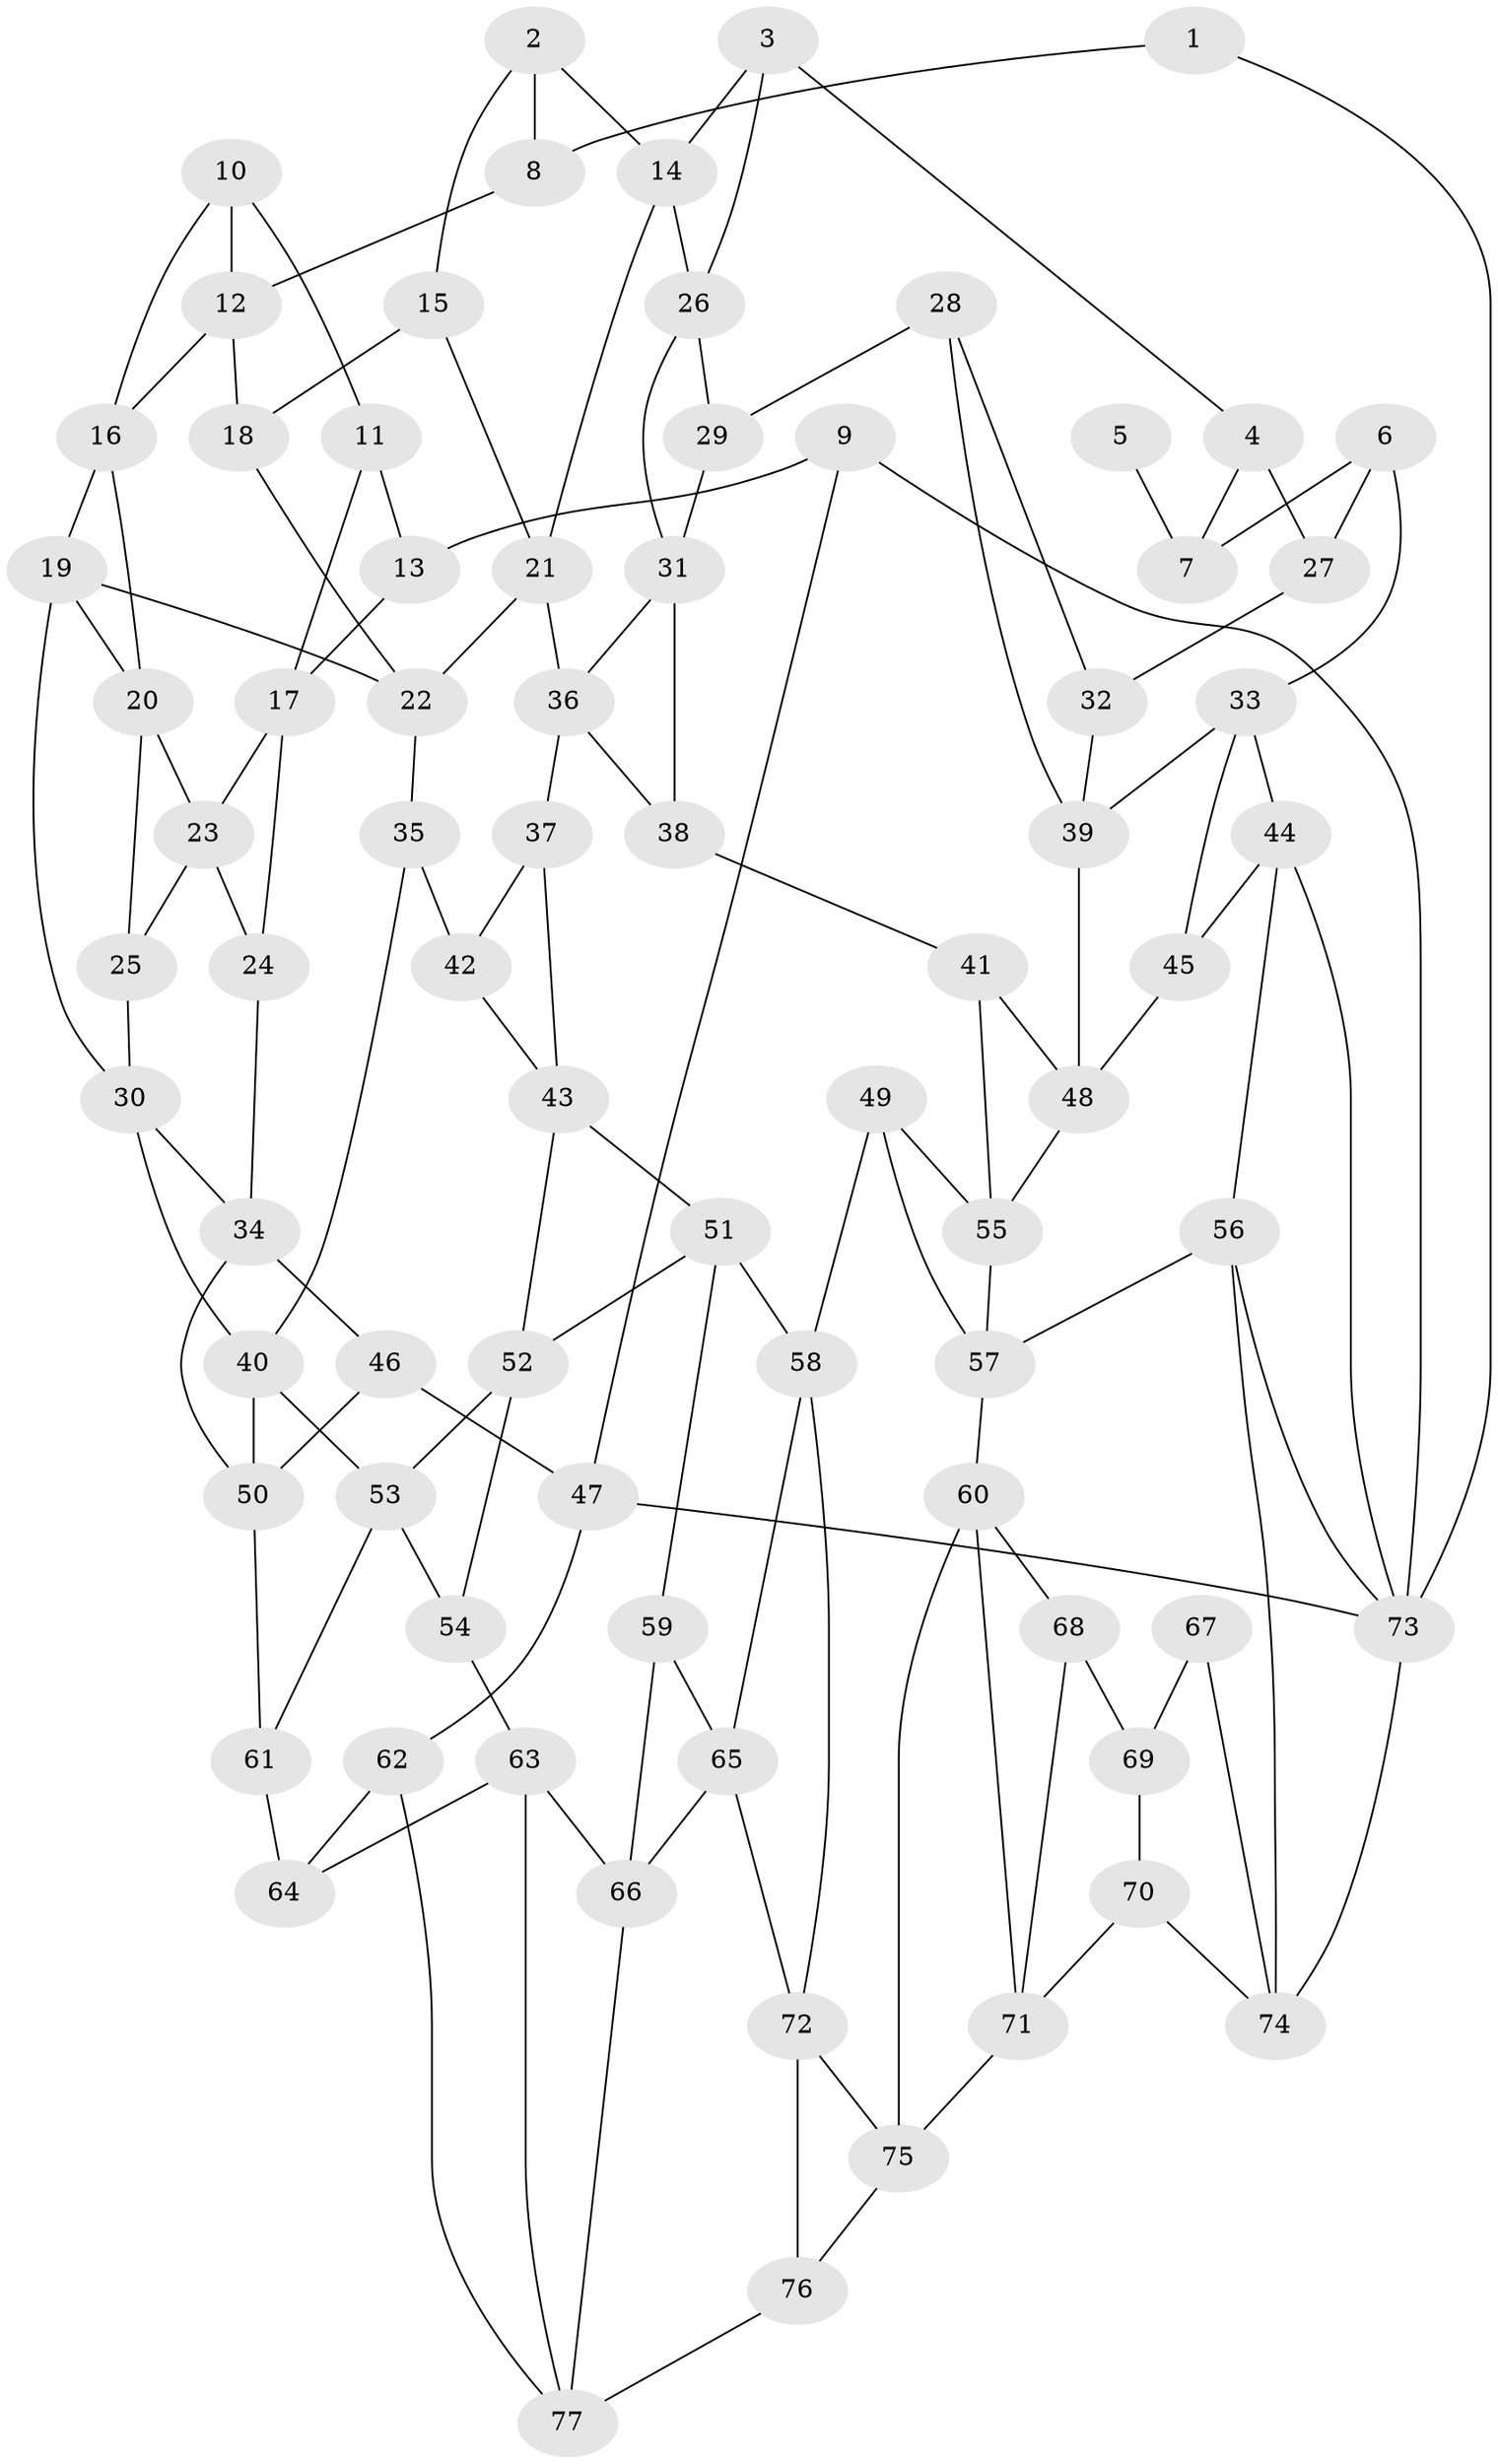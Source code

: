 // original degree distribution, {4: 0.2265625, 5: 0.5234375, 3: 0.0234375, 6: 0.2265625}
// Generated by graph-tools (version 1.1) at 2025/38/03/04/25 23:38:30]
// undirected, 77 vertices, 134 edges
graph export_dot {
  node [color=gray90,style=filled];
  1;
  2;
  3;
  4;
  5;
  6;
  7;
  8;
  9;
  10;
  11;
  12;
  13;
  14;
  15;
  16;
  17;
  18;
  19;
  20;
  21;
  22;
  23;
  24;
  25;
  26;
  27;
  28;
  29;
  30;
  31;
  32;
  33;
  34;
  35;
  36;
  37;
  38;
  39;
  40;
  41;
  42;
  43;
  44;
  45;
  46;
  47;
  48;
  49;
  50;
  51;
  52;
  53;
  54;
  55;
  56;
  57;
  58;
  59;
  60;
  61;
  62;
  63;
  64;
  65;
  66;
  67;
  68;
  69;
  70;
  71;
  72;
  73;
  74;
  75;
  76;
  77;
  1 -- 8 [weight=1.0];
  1 -- 73 [weight=1.0];
  2 -- 8 [weight=1.0];
  2 -- 14 [weight=1.0];
  2 -- 15 [weight=1.0];
  3 -- 4 [weight=1.0];
  3 -- 14 [weight=1.0];
  3 -- 26 [weight=1.0];
  4 -- 7 [weight=1.0];
  4 -- 27 [weight=1.0];
  5 -- 7 [weight=2.0];
  6 -- 7 [weight=1.0];
  6 -- 27 [weight=1.0];
  6 -- 33 [weight=1.0];
  8 -- 12 [weight=1.0];
  9 -- 13 [weight=2.0];
  9 -- 47 [weight=1.0];
  9 -- 73 [weight=1.0];
  10 -- 11 [weight=1.0];
  10 -- 12 [weight=1.0];
  10 -- 16 [weight=1.0];
  11 -- 13 [weight=1.0];
  11 -- 17 [weight=1.0];
  12 -- 16 [weight=1.0];
  12 -- 18 [weight=1.0];
  13 -- 17 [weight=1.0];
  14 -- 21 [weight=1.0];
  14 -- 26 [weight=1.0];
  15 -- 18 [weight=2.0];
  15 -- 21 [weight=1.0];
  16 -- 19 [weight=1.0];
  16 -- 20 [weight=1.0];
  17 -- 23 [weight=1.0];
  17 -- 24 [weight=1.0];
  18 -- 22 [weight=1.0];
  19 -- 20 [weight=1.0];
  19 -- 22 [weight=1.0];
  19 -- 30 [weight=1.0];
  20 -- 23 [weight=1.0];
  20 -- 25 [weight=1.0];
  21 -- 22 [weight=1.0];
  21 -- 36 [weight=1.0];
  22 -- 35 [weight=1.0];
  23 -- 24 [weight=1.0];
  23 -- 25 [weight=1.0];
  24 -- 34 [weight=1.0];
  25 -- 30 [weight=1.0];
  26 -- 29 [weight=1.0];
  26 -- 31 [weight=1.0];
  27 -- 32 [weight=2.0];
  28 -- 29 [weight=1.0];
  28 -- 32 [weight=1.0];
  28 -- 39 [weight=1.0];
  29 -- 31 [weight=1.0];
  30 -- 34 [weight=1.0];
  30 -- 40 [weight=1.0];
  31 -- 36 [weight=1.0];
  31 -- 38 [weight=1.0];
  32 -- 39 [weight=1.0];
  33 -- 39 [weight=1.0];
  33 -- 44 [weight=1.0];
  33 -- 45 [weight=1.0];
  34 -- 46 [weight=1.0];
  34 -- 50 [weight=1.0];
  35 -- 40 [weight=1.0];
  35 -- 42 [weight=2.0];
  36 -- 37 [weight=1.0];
  36 -- 38 [weight=1.0];
  37 -- 42 [weight=1.0];
  37 -- 43 [weight=1.0];
  38 -- 41 [weight=1.0];
  39 -- 48 [weight=1.0];
  40 -- 50 [weight=1.0];
  40 -- 53 [weight=1.0];
  41 -- 48 [weight=1.0];
  41 -- 55 [weight=1.0];
  42 -- 43 [weight=1.0];
  43 -- 51 [weight=1.0];
  43 -- 52 [weight=1.0];
  44 -- 45 [weight=1.0];
  44 -- 56 [weight=1.0];
  44 -- 73 [weight=1.0];
  45 -- 48 [weight=1.0];
  46 -- 47 [weight=1.0];
  46 -- 50 [weight=1.0];
  47 -- 62 [weight=1.0];
  47 -- 73 [weight=1.0];
  48 -- 55 [weight=1.0];
  49 -- 55 [weight=1.0];
  49 -- 57 [weight=1.0];
  49 -- 58 [weight=1.0];
  50 -- 61 [weight=1.0];
  51 -- 52 [weight=1.0];
  51 -- 58 [weight=1.0];
  51 -- 59 [weight=1.0];
  52 -- 53 [weight=1.0];
  52 -- 54 [weight=1.0];
  53 -- 54 [weight=1.0];
  53 -- 61 [weight=1.0];
  54 -- 63 [weight=1.0];
  55 -- 57 [weight=1.0];
  56 -- 57 [weight=1.0];
  56 -- 73 [weight=1.0];
  56 -- 74 [weight=1.0];
  57 -- 60 [weight=1.0];
  58 -- 65 [weight=1.0];
  58 -- 72 [weight=1.0];
  59 -- 65 [weight=1.0];
  59 -- 66 [weight=1.0];
  60 -- 68 [weight=1.0];
  60 -- 71 [weight=1.0];
  60 -- 75 [weight=1.0];
  61 -- 64 [weight=2.0];
  62 -- 64 [weight=1.0];
  62 -- 77 [weight=1.0];
  63 -- 64 [weight=1.0];
  63 -- 66 [weight=1.0];
  63 -- 77 [weight=1.0];
  65 -- 66 [weight=1.0];
  65 -- 72 [weight=1.0];
  66 -- 77 [weight=1.0];
  67 -- 69 [weight=2.0];
  67 -- 74 [weight=1.0];
  68 -- 69 [weight=1.0];
  68 -- 71 [weight=1.0];
  69 -- 70 [weight=1.0];
  70 -- 71 [weight=1.0];
  70 -- 74 [weight=1.0];
  71 -- 75 [weight=1.0];
  72 -- 75 [weight=1.0];
  72 -- 76 [weight=1.0];
  73 -- 74 [weight=1.0];
  75 -- 76 [weight=1.0];
  76 -- 77 [weight=1.0];
}
